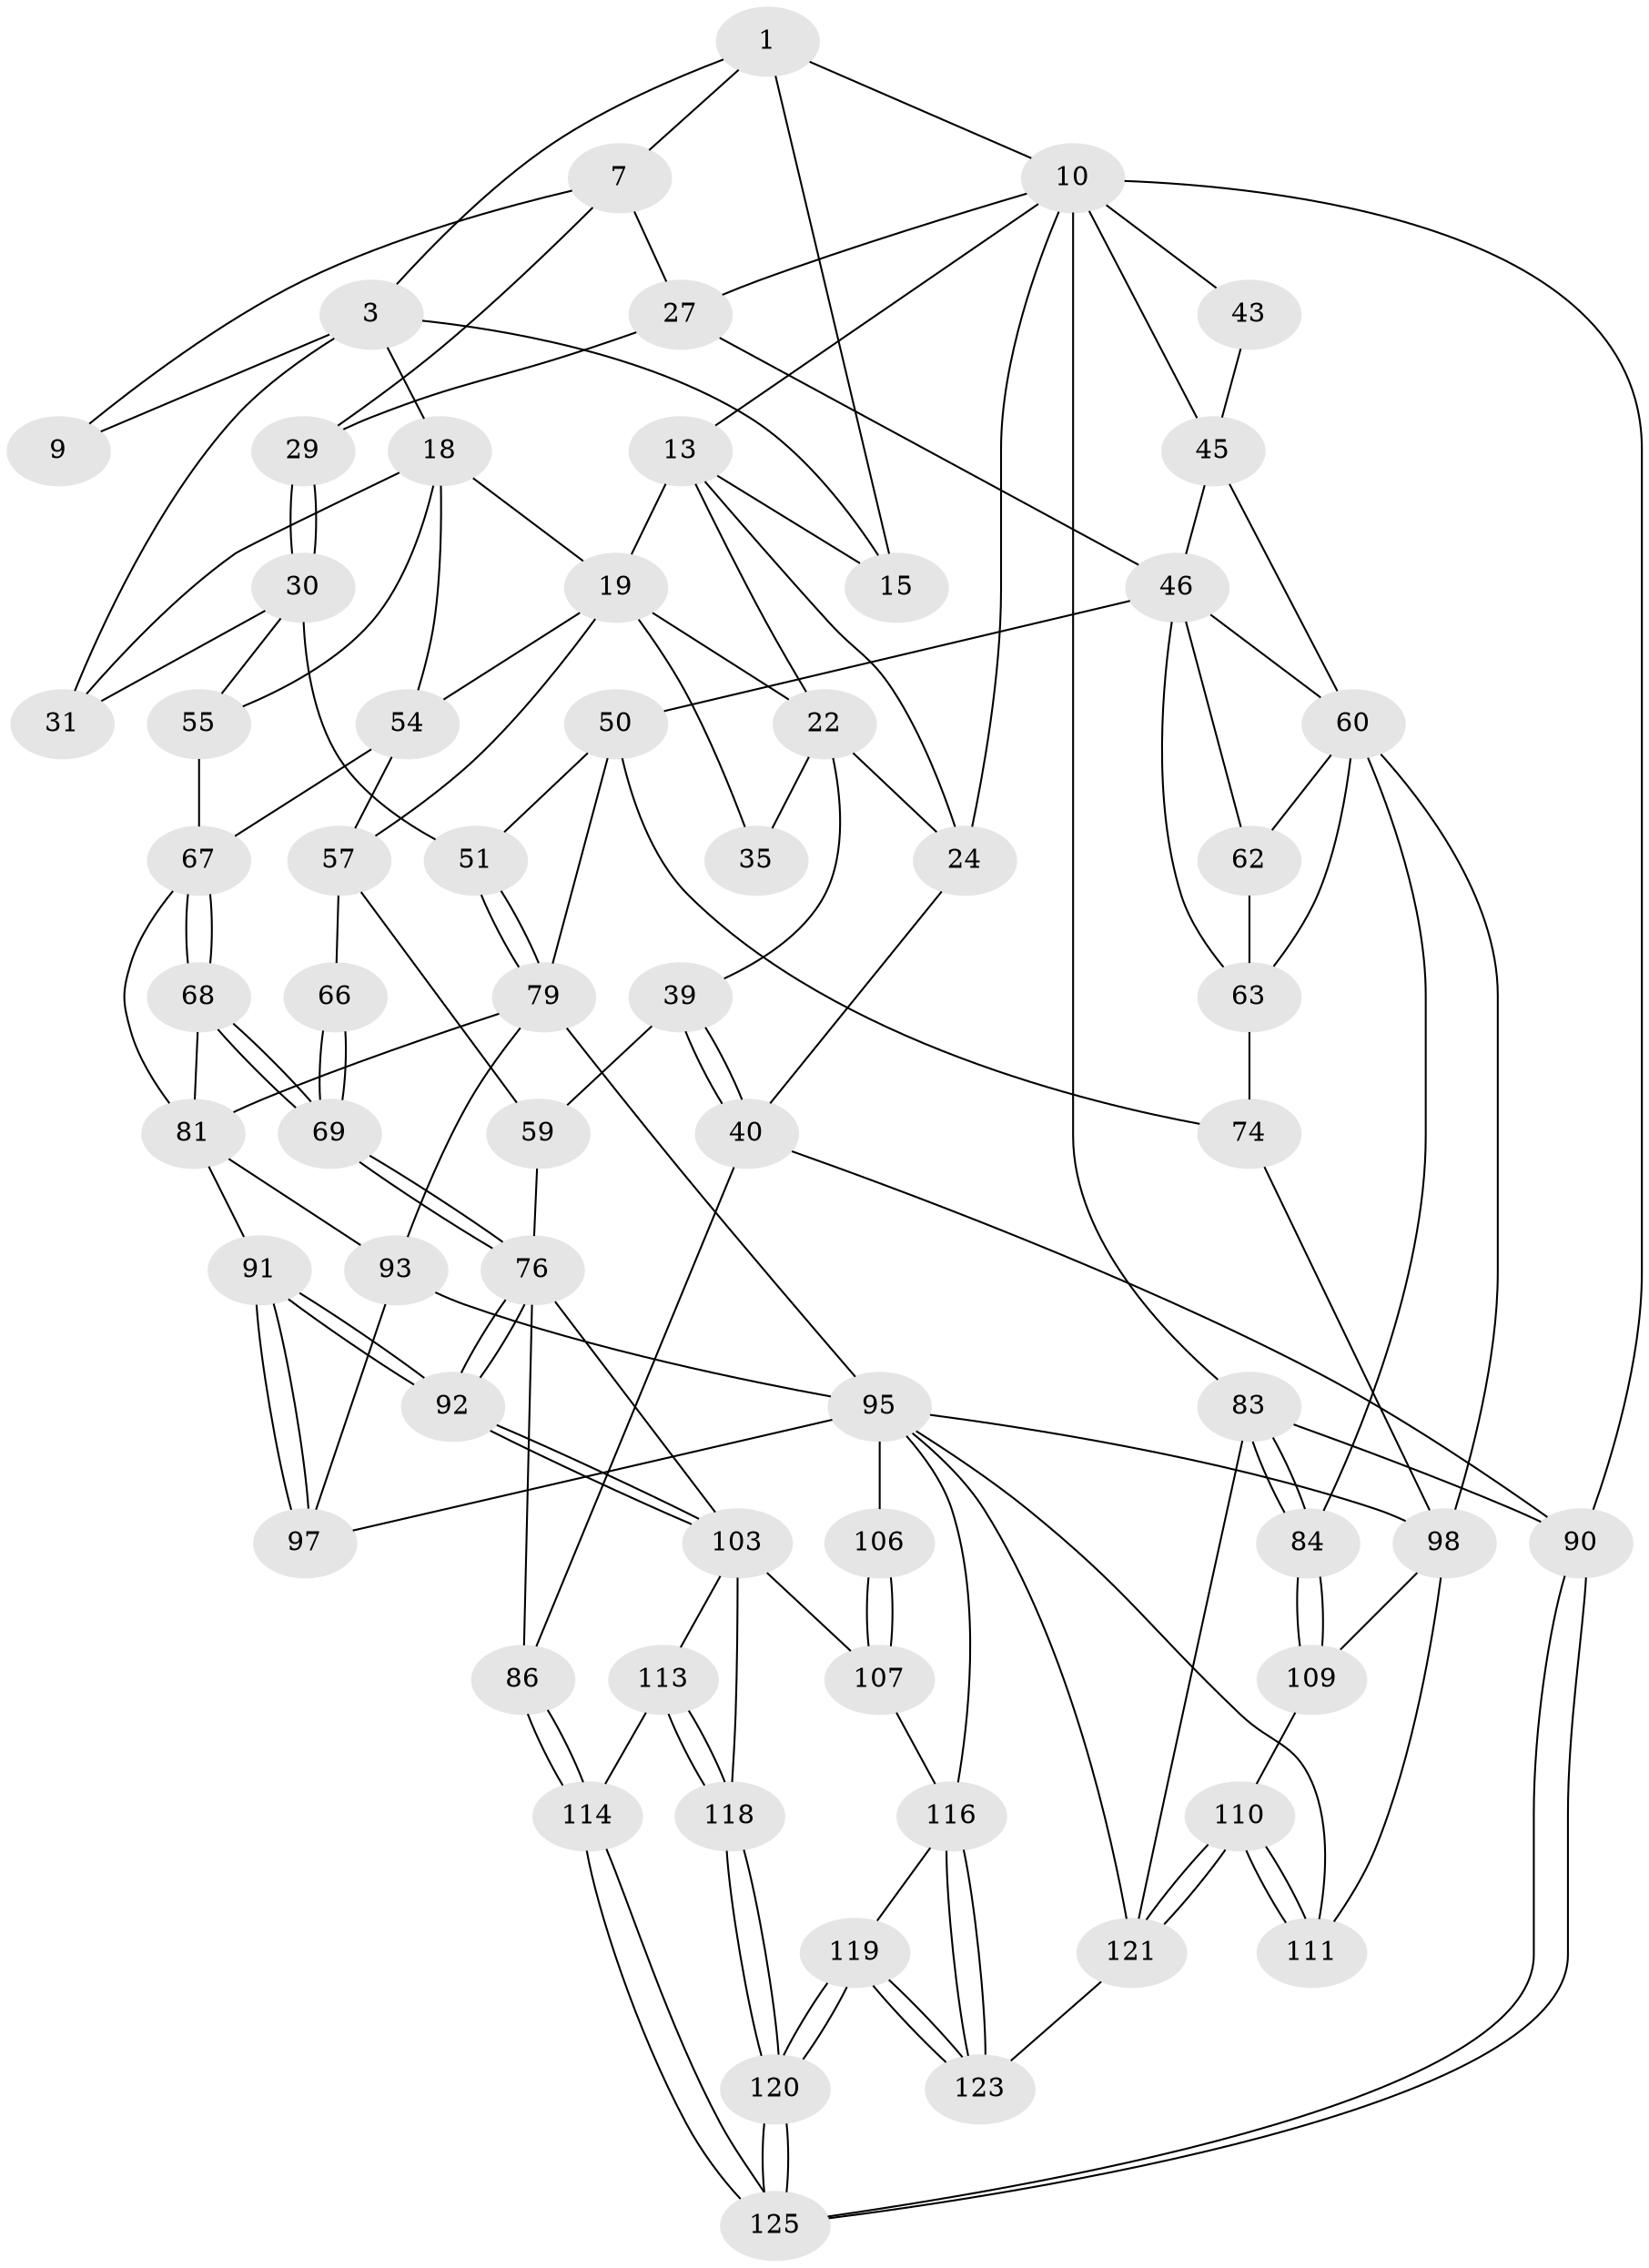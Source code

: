 // original degree distribution, {3: 0.015873015873015872, 4: 0.20634920634920634, 6: 0.19047619047619047, 5: 0.5873015873015873}
// Generated by graph-tools (version 1.1) at 2025/17/03/09/25 04:17:02]
// undirected, 63 vertices, 144 edges
graph export_dot {
graph [start="1"]
  node [color=gray90,style=filled];
  1 [pos="+0.7755614718631922+0",super="+2+6"];
  3 [pos="+0.5651287402829722+0.08867263042953497",super="+4+16"];
  7 [pos="+0.7176237031943805+0.0970325177004489",super="+8"];
  9 [pos="+0.6417718074898535+0.08404398051032132"];
  10 [pos="+1+0",super="+11+26"];
  13 [pos="+0.01482087413777788+0",super="+14+23"];
  15 [pos="+0.28526189429481325+0"];
  18 [pos="+0.425587269690067+0.16846821887945315",super="+37"];
  19 [pos="+0.3304658657572689+0.17102355124263133",super="+41+20"];
  22 [pos="+0.092869280024862+0.14825252127967298",super="+33"];
  24 [pos="+0.033707296565654625+0.16705229894712206",super="+34+25"];
  27 [pos="+0.8278119960547032+0.14795173412902932",super="+28"];
  29 [pos="+0.6765117433055122+0.19117690191488282"];
  30 [pos="+0.6463915988937097+0.21668606680018837",super="+52"];
  31 [pos="+0.5305697454437571+0.14651871778811748"];
  35 [pos="+0.17338675674557574+0.26943786752348786"];
  39 [pos="+0.04815690409638895+0.2888611088502146"];
  40 [pos="+0+0.30880105434844907",super="+87"];
  43 [pos="+1+0"];
  45 [pos="+0.9320325183562884+0.25259502219101587",super="+56"];
  46 [pos="+0.8720070022585318+0.2877052673953292",super="+61+47"];
  50 [pos="+0.7826668700724237+0.36897655522620854",super="+75"];
  51 [pos="+0.6553950675961872+0.3683674142023873"];
  54 [pos="+0.33508010005699274+0.32836601038626534",super="+64"];
  55 [pos="+0.4667122653177669+0.3517980164126027"];
  57 [pos="+0.18454382450809806+0.36675816215958795",super="+65+58"];
  59 [pos="+0.09176153808097566+0.46178918938387414"];
  60 [pos="+1+0.39231920902822315",super="+71"];
  62 [pos="+0.8963299147225943+0.41456997930680106"];
  63 [pos="+0.8199061372384879+0.37400588990678235",super="+73"];
  66 [pos="+0.2342025641343297+0.47346840857662975"];
  67 [pos="+0.3000352565112179+0.4648591501488482",super="+70"];
  68 [pos="+0.2606335075723011+0.5142385883792122"];
  69 [pos="+0.26052244712013717+0.5143055467470083"];
  74 [pos="+0.7986588756450035+0.5911264310945927"];
  76 [pos="+0.19883618117326635+0.5982490680122297",super="+77"];
  79 [pos="+0.634831048773653+0.5100170031777125",super="+82+80"];
  81 [pos="+0.4413005005733196+0.46996165256514005",super="+88"];
  83 [pos="+1+1"];
  84 [pos="+1+1"];
  86 [pos="+0+0.626654753118105"];
  90 [pos="+0+1"];
  91 [pos="+0.38171315732754296+0.6889381308117878"];
  92 [pos="+0.37956975959770317+0.6914960962438914"];
  93 [pos="+0.5794776417379731+0.5550121173530692",super="+94"];
  95 [pos="+0.6227014788012879+0.6638508759392223",super="+102+96"];
  97 [pos="+0.4314745912067751+0.6405935392102154"];
  98 [pos="+0.8985526894480308+0.6945212904443057",super="+99"];
  103 [pos="+0.3778271954433083+0.7330500239297352",super="+108+104"];
  106 [pos="+0.5558019346304142+0.793885808812536"];
  107 [pos="+0.48847904609929843+0.8148912622914877"];
  109 [pos="+0.8261144427750224+0.8096639004934844"];
  110 [pos="+0.754382790764032+0.8186778704016521"];
  111 [pos="+0.7401104696192309+0.806607377079056"];
  113 [pos="+0.21100141936940311+0.8191062523833977"];
  114 [pos="+0.11200966753052663+0.8272577120186876"];
  116 [pos="+0.5363070743127222+0.8833976238974323",super="+117"];
  118 [pos="+0.3304230373462119+0.9826390241605119"];
  119 [pos="+0.38916496258289707+1"];
  120 [pos="+0.3526527206514305+1"];
  121 [pos="+0.7368660603368743+0.9082492328919286",super="+122+124"];
  123 [pos="+0.50232784145986+1"];
  125 [pos="+0.08619010733569876+1"];
  1 -- 3;
  1 -- 15;
  1 -- 10;
  1 -- 7;
  3 -- 9 [weight=2];
  3 -- 18;
  3 -- 31;
  3 -- 15;
  7 -- 9;
  7 -- 29;
  7 -- 27;
  10 -- 83;
  10 -- 90;
  10 -- 24;
  10 -- 43 [weight=2];
  10 -- 13;
  10 -- 27;
  10 -- 45;
  13 -- 15;
  13 -- 24;
  13 -- 22;
  13 -- 19;
  18 -- 19;
  18 -- 55;
  18 -- 54;
  18 -- 31;
  19 -- 35 [weight=2];
  19 -- 54;
  19 -- 57;
  19 -- 22;
  22 -- 24 [weight=2];
  22 -- 35;
  22 -- 39;
  24 -- 40;
  27 -- 29;
  27 -- 46 [weight=2];
  29 -- 30;
  29 -- 30;
  30 -- 31;
  30 -- 51;
  30 -- 55;
  39 -- 40;
  39 -- 40;
  39 -- 59;
  40 -- 90;
  40 -- 86;
  43 -- 45;
  45 -- 46;
  45 -- 60;
  46 -- 62;
  46 -- 60;
  46 -- 50;
  46 -- 63;
  50 -- 51;
  50 -- 74;
  50 -- 79;
  51 -- 79;
  51 -- 79;
  54 -- 57;
  54 -- 67;
  55 -- 67;
  57 -- 66 [weight=2];
  57 -- 59;
  59 -- 76;
  60 -- 98;
  60 -- 84;
  60 -- 62;
  60 -- 63;
  62 -- 63;
  63 -- 74;
  66 -- 69;
  66 -- 69;
  67 -- 68;
  67 -- 68;
  67 -- 81;
  68 -- 69;
  68 -- 69;
  68 -- 81;
  69 -- 76;
  69 -- 76;
  74 -- 98;
  76 -- 92;
  76 -- 92;
  76 -- 86;
  76 -- 103;
  79 -- 95;
  79 -- 81;
  79 -- 93;
  81 -- 91;
  81 -- 93;
  83 -- 84;
  83 -- 84;
  83 -- 90;
  83 -- 121;
  84 -- 109;
  84 -- 109;
  86 -- 114;
  86 -- 114;
  90 -- 125;
  90 -- 125;
  91 -- 92;
  91 -- 92;
  91 -- 97;
  91 -- 97;
  92 -- 103;
  92 -- 103;
  93 -- 95;
  93 -- 97;
  95 -- 116;
  95 -- 121;
  95 -- 106 [weight=2];
  95 -- 111;
  95 -- 97;
  95 -- 98;
  98 -- 109;
  98 -- 111;
  103 -- 107;
  103 -- 118;
  103 -- 113;
  106 -- 107;
  106 -- 107;
  107 -- 116;
  109 -- 110;
  110 -- 111;
  110 -- 111;
  110 -- 121;
  110 -- 121;
  113 -- 114;
  113 -- 118;
  113 -- 118;
  114 -- 125;
  114 -- 125;
  116 -- 123;
  116 -- 123;
  116 -- 119;
  118 -- 120;
  118 -- 120;
  119 -- 120;
  119 -- 120;
  119 -- 123;
  119 -- 123;
  120 -- 125;
  120 -- 125;
  121 -- 123;
}
